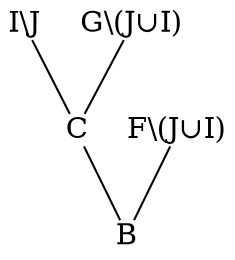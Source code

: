 digraph BundleClosure__Taxonomy {
    rankdir = BT

    C [
        fontsize = 14,
        shape = plain,
        label = C
    ]

    "I\\J" [
        fontsize = 14,
        shape = plain,
        label = "I\\J"
    ]

    "G\\(J∪I)" [
        fontsize = 14,
        shape = plain,
        label = "G\\(J∪I)"
    ]

    B [
        fontsize = 14,
        shape = plain,
        label = B
    ]

    "F\\(J∪I)" [
        fontsize = 14,
        shape = plain,
        label = "F\\(J∪I)"
    ]

    C -> "I\\J" [
        arrowhead = none,
        fontsize = 8
    ]

    C -> "G\\(J∪I)" [
        arrowhead = none,
        fontsize = 8
    ]

    B -> C [
        arrowhead = none,
        fontsize = 8
    ]

    B -> "F\\(J∪I)" [
        arrowhead = none,
        fontsize = 8
    ]
}